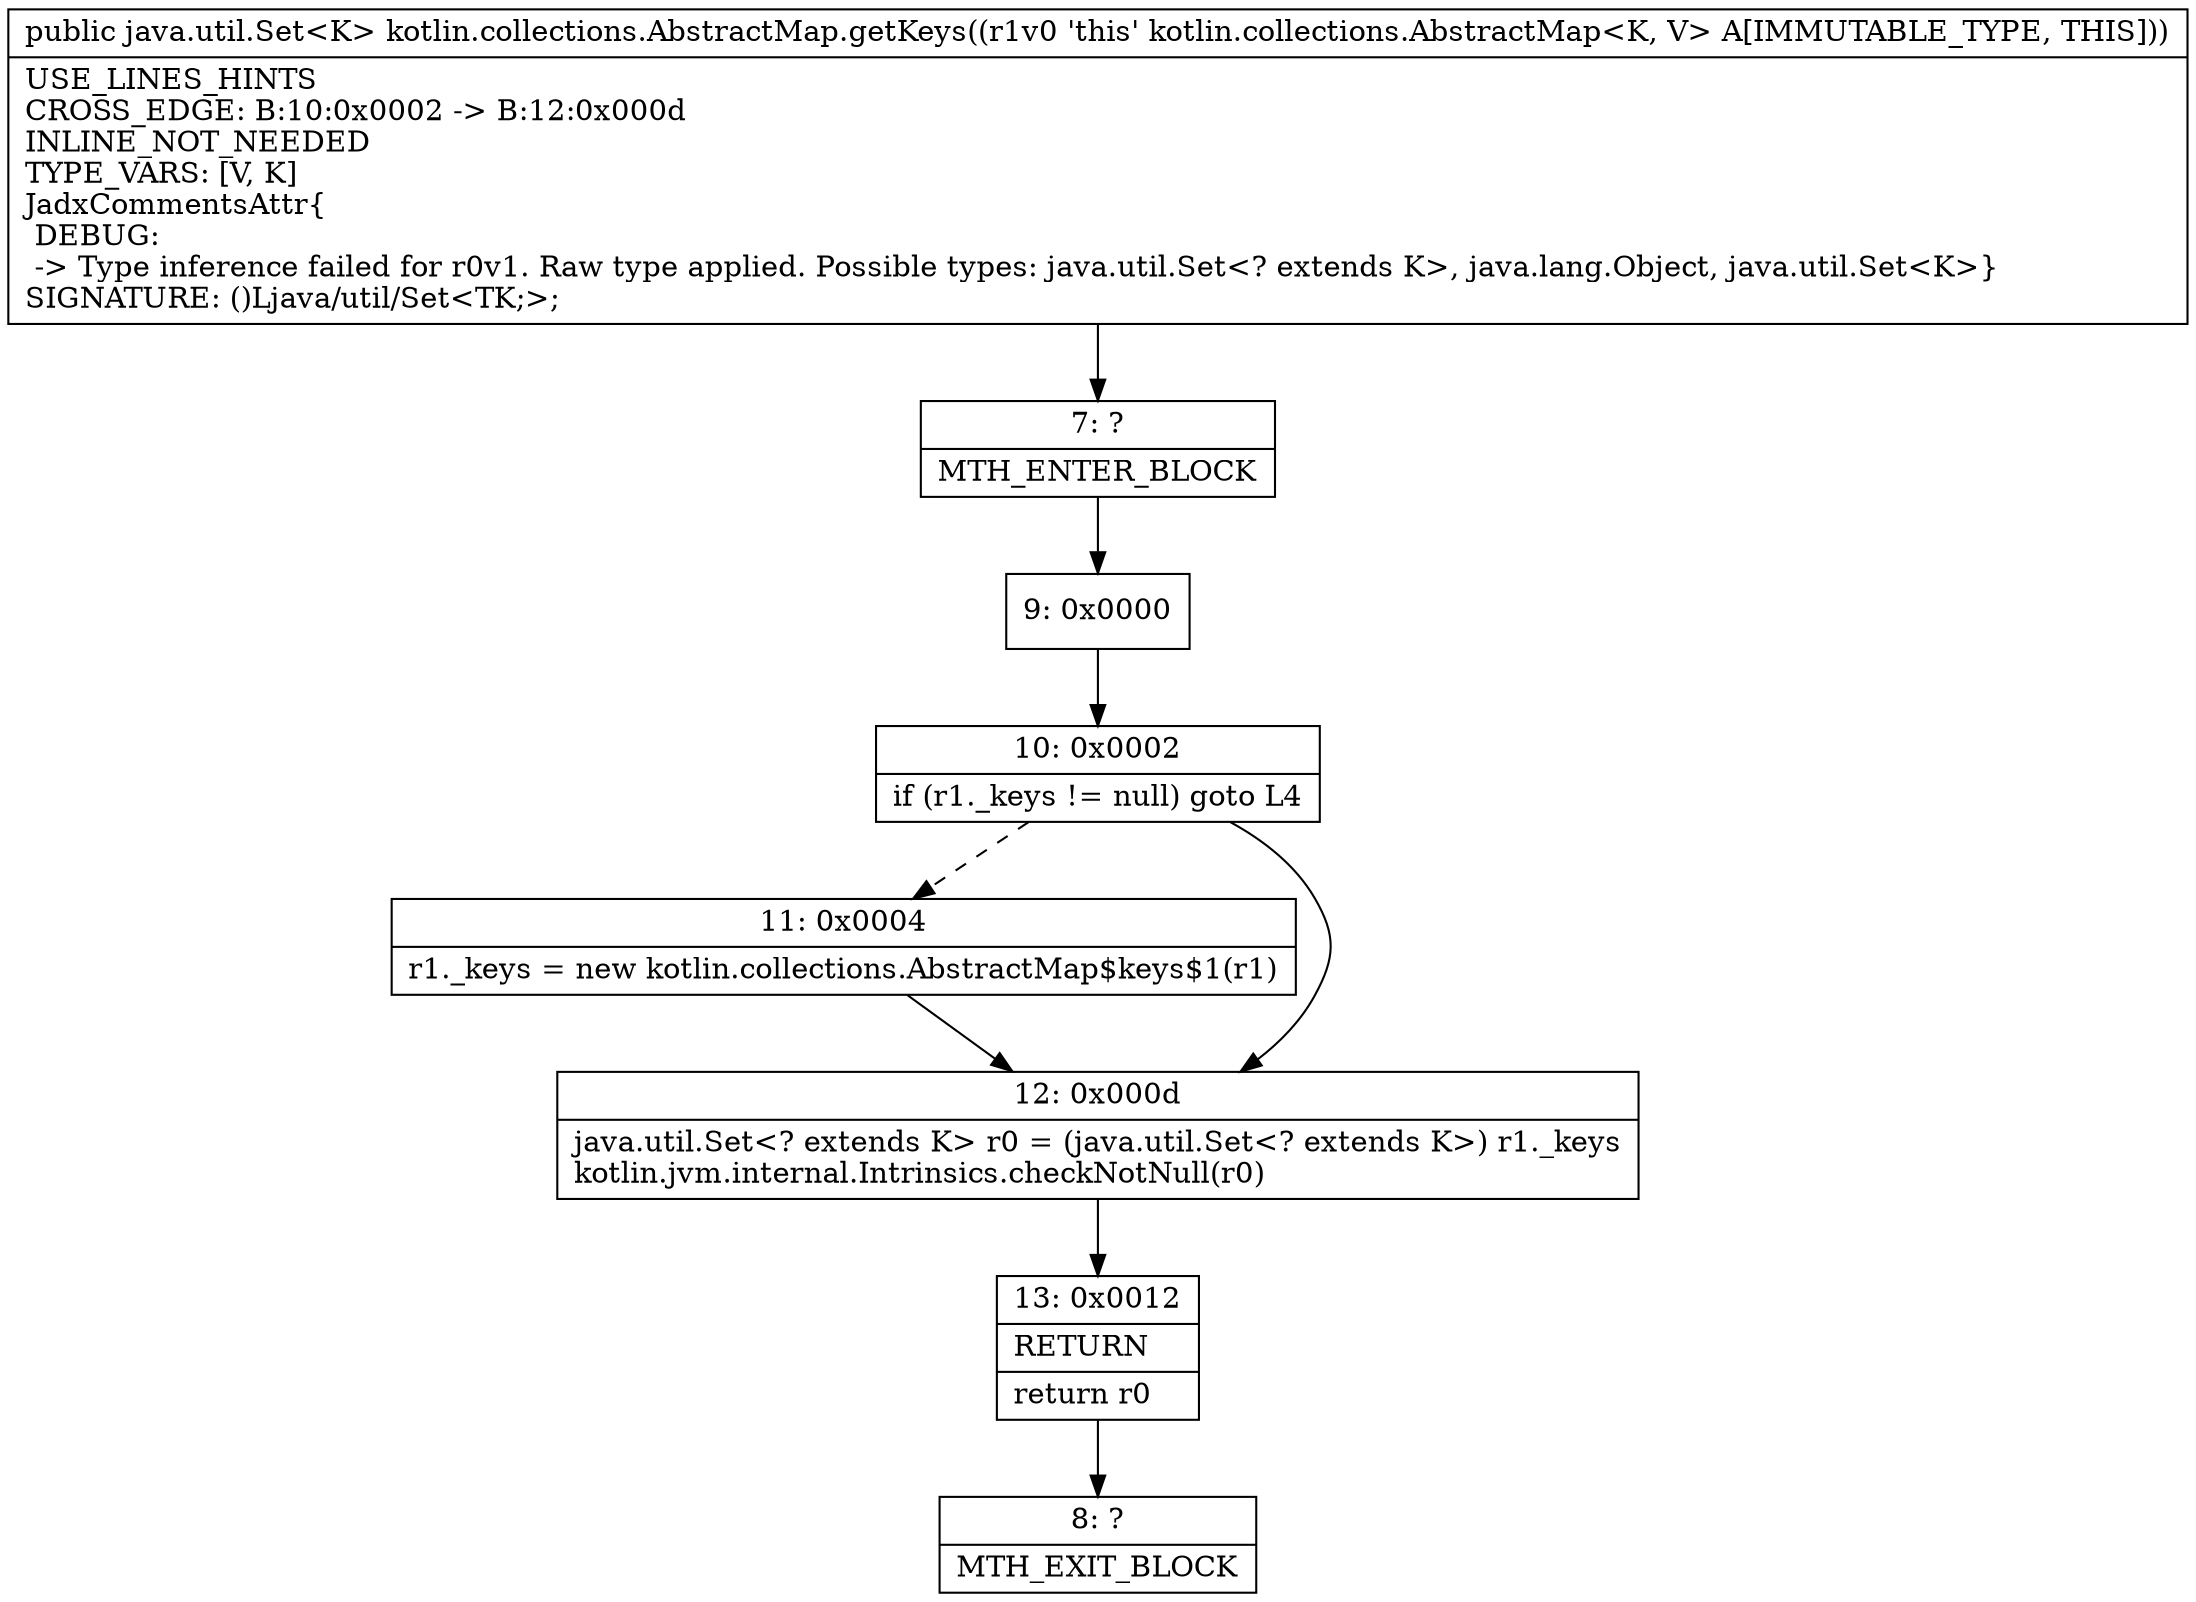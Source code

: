 digraph "CFG forkotlin.collections.AbstractMap.getKeys()Ljava\/util\/Set;" {
Node_7 [shape=record,label="{7\:\ ?|MTH_ENTER_BLOCK\l}"];
Node_9 [shape=record,label="{9\:\ 0x0000}"];
Node_10 [shape=record,label="{10\:\ 0x0002|if (r1._keys != null) goto L4\l}"];
Node_11 [shape=record,label="{11\:\ 0x0004|r1._keys = new kotlin.collections.AbstractMap$keys$1(r1)\l}"];
Node_12 [shape=record,label="{12\:\ 0x000d|java.util.Set\<? extends K\> r0 = (java.util.Set\<? extends K\>) r1._keys\lkotlin.jvm.internal.Intrinsics.checkNotNull(r0)\l}"];
Node_13 [shape=record,label="{13\:\ 0x0012|RETURN\l|return r0\l}"];
Node_8 [shape=record,label="{8\:\ ?|MTH_EXIT_BLOCK\l}"];
MethodNode[shape=record,label="{public java.util.Set\<K\> kotlin.collections.AbstractMap.getKeys((r1v0 'this' kotlin.collections.AbstractMap\<K, V\> A[IMMUTABLE_TYPE, THIS]))  | USE_LINES_HINTS\lCROSS_EDGE: B:10:0x0002 \-\> B:12:0x000d\lINLINE_NOT_NEEDED\lTYPE_VARS: [V, K]\lJadxCommentsAttr\{\l DEBUG: \l \-\> Type inference failed for r0v1. Raw type applied. Possible types: java.util.Set\<? extends K\>, java.lang.Object, java.util.Set\<K\>\}\lSIGNATURE: ()Ljava\/util\/Set\<TK;\>;\l}"];
MethodNode -> Node_7;Node_7 -> Node_9;
Node_9 -> Node_10;
Node_10 -> Node_11[style=dashed];
Node_10 -> Node_12;
Node_11 -> Node_12;
Node_12 -> Node_13;
Node_13 -> Node_8;
}

